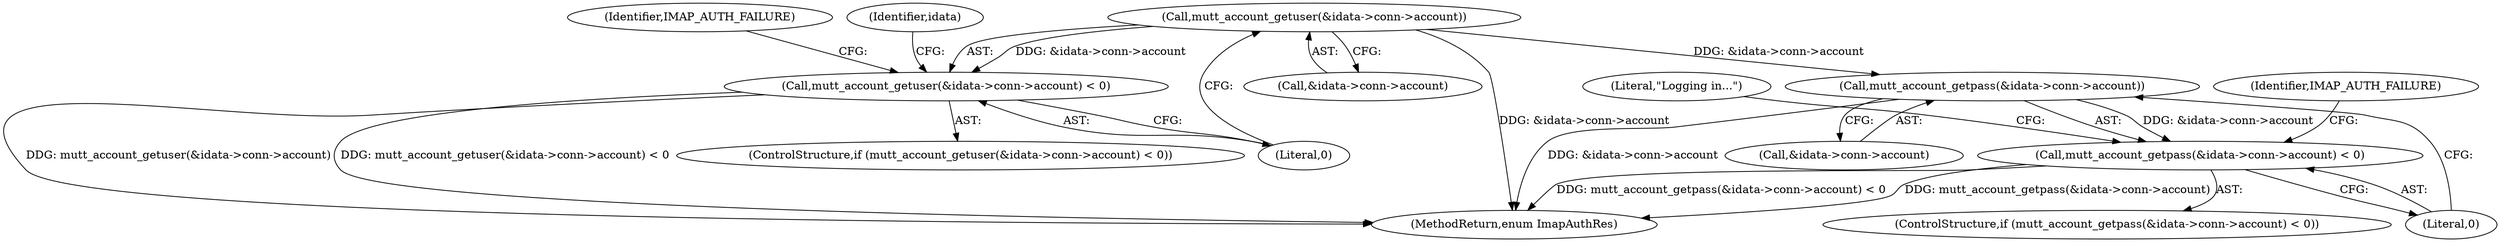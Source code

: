 digraph "0_neomutt_e52393740334443ae0206cab2d7caef381646725@pointer" {
"1000124" [label="(Call,mutt_account_getuser(&idata->conn->account))"];
"1000123" [label="(Call,mutt_account_getuser(&idata->conn->account) < 0)"];
"1000136" [label="(Call,mutt_account_getpass(&idata->conn->account))"];
"1000135" [label="(Call,mutt_account_getpass(&idata->conn->account) < 0)"];
"1000136" [label="(Call,mutt_account_getpass(&idata->conn->account))"];
"1000122" [label="(ControlStructure,if (mutt_account_getuser(&idata->conn->account) < 0))"];
"1000133" [label="(Identifier,IMAP_AUTH_FAILURE)"];
"1000123" [label="(Call,mutt_account_getuser(&idata->conn->account) < 0)"];
"1000140" [label="(Identifier,idata)"];
"1000137" [label="(Call,&idata->conn->account)"];
"1000143" [label="(Literal,0)"];
"1000131" [label="(Literal,0)"];
"1000124" [label="(Call,mutt_account_getuser(&idata->conn->account))"];
"1000125" [label="(Call,&idata->conn->account)"];
"1000212" [label="(MethodReturn,enum ImapAuthRes)"];
"1000134" [label="(ControlStructure,if (mutt_account_getpass(&idata->conn->account) < 0))"];
"1000148" [label="(Literal,\"Logging in...\")"];
"1000145" [label="(Identifier,IMAP_AUTH_FAILURE)"];
"1000135" [label="(Call,mutt_account_getpass(&idata->conn->account) < 0)"];
"1000124" -> "1000123"  [label="AST: "];
"1000124" -> "1000125"  [label="CFG: "];
"1000125" -> "1000124"  [label="AST: "];
"1000131" -> "1000124"  [label="CFG: "];
"1000124" -> "1000212"  [label="DDG: &idata->conn->account"];
"1000124" -> "1000123"  [label="DDG: &idata->conn->account"];
"1000124" -> "1000136"  [label="DDG: &idata->conn->account"];
"1000123" -> "1000122"  [label="AST: "];
"1000123" -> "1000131"  [label="CFG: "];
"1000131" -> "1000123"  [label="AST: "];
"1000133" -> "1000123"  [label="CFG: "];
"1000140" -> "1000123"  [label="CFG: "];
"1000123" -> "1000212"  [label="DDG: mutt_account_getuser(&idata->conn->account) < 0"];
"1000123" -> "1000212"  [label="DDG: mutt_account_getuser(&idata->conn->account)"];
"1000136" -> "1000135"  [label="AST: "];
"1000136" -> "1000137"  [label="CFG: "];
"1000137" -> "1000136"  [label="AST: "];
"1000143" -> "1000136"  [label="CFG: "];
"1000136" -> "1000212"  [label="DDG: &idata->conn->account"];
"1000136" -> "1000135"  [label="DDG: &idata->conn->account"];
"1000135" -> "1000134"  [label="AST: "];
"1000135" -> "1000143"  [label="CFG: "];
"1000143" -> "1000135"  [label="AST: "];
"1000145" -> "1000135"  [label="CFG: "];
"1000148" -> "1000135"  [label="CFG: "];
"1000135" -> "1000212"  [label="DDG: mutt_account_getpass(&idata->conn->account)"];
"1000135" -> "1000212"  [label="DDG: mutt_account_getpass(&idata->conn->account) < 0"];
}
